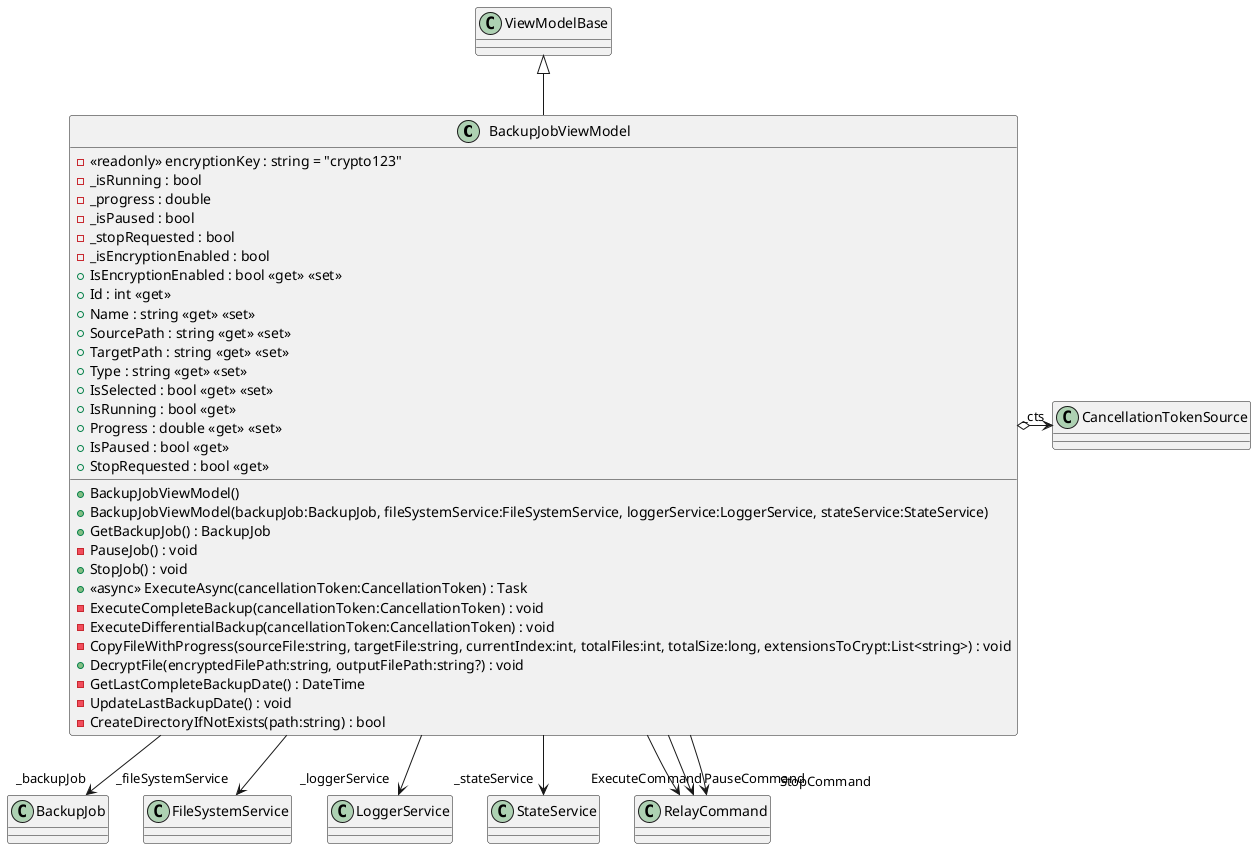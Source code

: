 @startuml
class BackupJobViewModel {
    - <<readonly>> encryptionKey : string = "crypto123"
    - _isRunning : bool
    - _progress : double
    - _isPaused : bool
    - _stopRequested : bool
    - _isEncryptionEnabled : bool
    + IsEncryptionEnabled : bool <<get>> <<set>>
    + BackupJobViewModel()
    + BackupJobViewModel(backupJob:BackupJob, fileSystemService:FileSystemService, loggerService:LoggerService, stateService:StateService)
    + Id : int <<get>>
    + Name : string <<get>> <<set>>
    + SourcePath : string <<get>> <<set>>
    + TargetPath : string <<get>> <<set>>
    + Type : string <<get>> <<set>>
    + IsSelected : bool <<get>> <<set>>
    + IsRunning : bool <<get>>
    + Progress : double <<get>> <<set>>
    + IsPaused : bool <<get>>
    + StopRequested : bool <<get>>
    + GetBackupJob() : BackupJob
    - PauseJob() : void
    + StopJob() : void
    + <<async>> ExecuteAsync(cancellationToken:CancellationToken) : Task
    - ExecuteCompleteBackup(cancellationToken:CancellationToken) : void
    - ExecuteDifferentialBackup(cancellationToken:CancellationToken) : void
    - CopyFileWithProgress(sourceFile:string, targetFile:string, currentIndex:int, totalFiles:int, totalSize:long, extensionsToCrypt:List<string>) : void
    + DecryptFile(encryptedFilePath:string, outputFilePath:string?) : void
    - GetLastCompleteBackupDate() : DateTime
    - UpdateLastBackupDate() : void
    - CreateDirectoryIfNotExists(path:string) : bool
}
ViewModelBase <|-- BackupJobViewModel
BackupJobViewModel --> "_backupJob" BackupJob
BackupJobViewModel --> "_fileSystemService" FileSystemService
BackupJobViewModel --> "_loggerService" LoggerService
BackupJobViewModel --> "_stateService" StateService
BackupJobViewModel o-> "_cts" CancellationTokenSource
BackupJobViewModel --> "ExecuteCommand" RelayCommand
BackupJobViewModel --> "PauseCommand" RelayCommand
BackupJobViewModel --> "StopCommand" RelayCommand
@enduml
